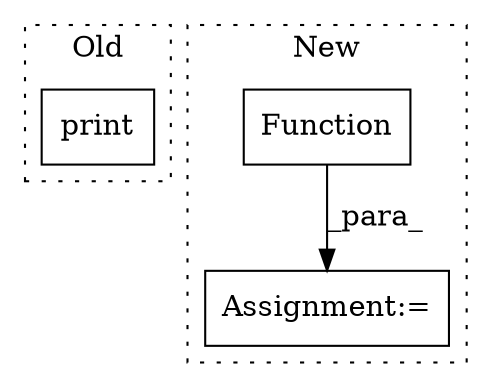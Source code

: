 digraph G {
subgraph cluster0 {
1 [label="print" a="32" s="2847,2892" l="6,1" shape="box"];
label = "Old";
style="dotted";
}
subgraph cluster1 {
2 [label="Function" a="32" s="1768,1807" l="9,1" shape="box"];
3 [label="Assignment:=" a="7" s="1767" l="1" shape="box"];
label = "New";
style="dotted";
}
2 -> 3 [label="_para_"];
}